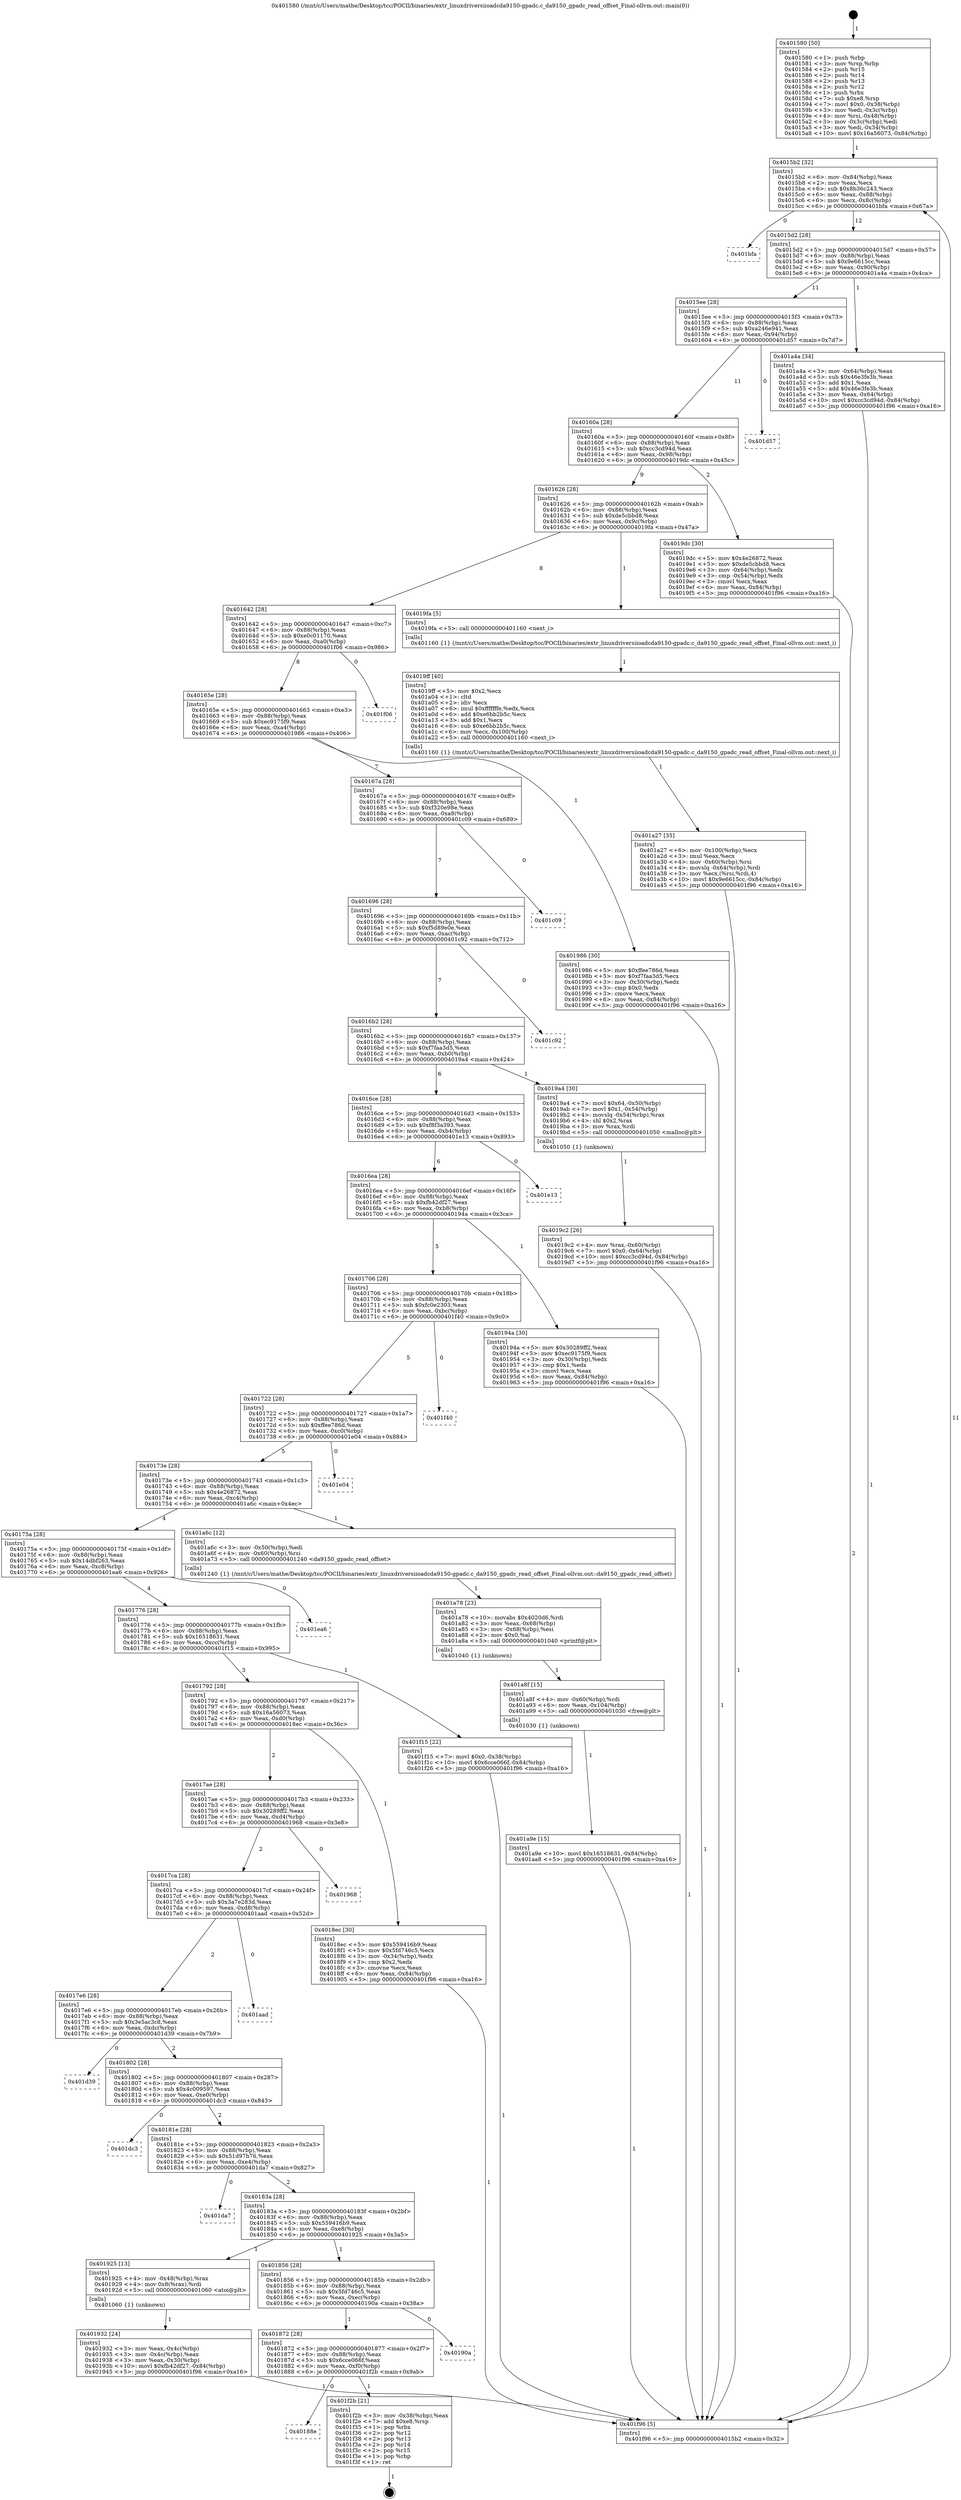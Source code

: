 digraph "0x401580" {
  label = "0x401580 (/mnt/c/Users/mathe/Desktop/tcc/POCII/binaries/extr_linuxdriversiioadcda9150-gpadc.c_da9150_gpadc_read_offset_Final-ollvm.out::main(0))"
  labelloc = "t"
  node[shape=record]

  Entry [label="",width=0.3,height=0.3,shape=circle,fillcolor=black,style=filled]
  "0x4015b2" [label="{
     0x4015b2 [32]\l
     | [instrs]\l
     &nbsp;&nbsp;0x4015b2 \<+6\>: mov -0x84(%rbp),%eax\l
     &nbsp;&nbsp;0x4015b8 \<+2\>: mov %eax,%ecx\l
     &nbsp;&nbsp;0x4015ba \<+6\>: sub $0x8b36c243,%ecx\l
     &nbsp;&nbsp;0x4015c0 \<+6\>: mov %eax,-0x88(%rbp)\l
     &nbsp;&nbsp;0x4015c6 \<+6\>: mov %ecx,-0x8c(%rbp)\l
     &nbsp;&nbsp;0x4015cc \<+6\>: je 0000000000401bfa \<main+0x67a\>\l
  }"]
  "0x401bfa" [label="{
     0x401bfa\l
  }", style=dashed]
  "0x4015d2" [label="{
     0x4015d2 [28]\l
     | [instrs]\l
     &nbsp;&nbsp;0x4015d2 \<+5\>: jmp 00000000004015d7 \<main+0x57\>\l
     &nbsp;&nbsp;0x4015d7 \<+6\>: mov -0x88(%rbp),%eax\l
     &nbsp;&nbsp;0x4015dd \<+5\>: sub $0x9e6615cc,%eax\l
     &nbsp;&nbsp;0x4015e2 \<+6\>: mov %eax,-0x90(%rbp)\l
     &nbsp;&nbsp;0x4015e8 \<+6\>: je 0000000000401a4a \<main+0x4ca\>\l
  }"]
  Exit [label="",width=0.3,height=0.3,shape=circle,fillcolor=black,style=filled,peripheries=2]
  "0x401a4a" [label="{
     0x401a4a [34]\l
     | [instrs]\l
     &nbsp;&nbsp;0x401a4a \<+3\>: mov -0x64(%rbp),%eax\l
     &nbsp;&nbsp;0x401a4d \<+5\>: sub $0x46e3fe3b,%eax\l
     &nbsp;&nbsp;0x401a52 \<+3\>: add $0x1,%eax\l
     &nbsp;&nbsp;0x401a55 \<+5\>: add $0x46e3fe3b,%eax\l
     &nbsp;&nbsp;0x401a5a \<+3\>: mov %eax,-0x64(%rbp)\l
     &nbsp;&nbsp;0x401a5d \<+10\>: movl $0xcc3cd94d,-0x84(%rbp)\l
     &nbsp;&nbsp;0x401a67 \<+5\>: jmp 0000000000401f96 \<main+0xa16\>\l
  }"]
  "0x4015ee" [label="{
     0x4015ee [28]\l
     | [instrs]\l
     &nbsp;&nbsp;0x4015ee \<+5\>: jmp 00000000004015f3 \<main+0x73\>\l
     &nbsp;&nbsp;0x4015f3 \<+6\>: mov -0x88(%rbp),%eax\l
     &nbsp;&nbsp;0x4015f9 \<+5\>: sub $0xa246e941,%eax\l
     &nbsp;&nbsp;0x4015fe \<+6\>: mov %eax,-0x94(%rbp)\l
     &nbsp;&nbsp;0x401604 \<+6\>: je 0000000000401d57 \<main+0x7d7\>\l
  }"]
  "0x40188e" [label="{
     0x40188e\l
  }", style=dashed]
  "0x401d57" [label="{
     0x401d57\l
  }", style=dashed]
  "0x40160a" [label="{
     0x40160a [28]\l
     | [instrs]\l
     &nbsp;&nbsp;0x40160a \<+5\>: jmp 000000000040160f \<main+0x8f\>\l
     &nbsp;&nbsp;0x40160f \<+6\>: mov -0x88(%rbp),%eax\l
     &nbsp;&nbsp;0x401615 \<+5\>: sub $0xcc3cd94d,%eax\l
     &nbsp;&nbsp;0x40161a \<+6\>: mov %eax,-0x98(%rbp)\l
     &nbsp;&nbsp;0x401620 \<+6\>: je 00000000004019dc \<main+0x45c\>\l
  }"]
  "0x401f2b" [label="{
     0x401f2b [21]\l
     | [instrs]\l
     &nbsp;&nbsp;0x401f2b \<+3\>: mov -0x38(%rbp),%eax\l
     &nbsp;&nbsp;0x401f2e \<+7\>: add $0xe8,%rsp\l
     &nbsp;&nbsp;0x401f35 \<+1\>: pop %rbx\l
     &nbsp;&nbsp;0x401f36 \<+2\>: pop %r12\l
     &nbsp;&nbsp;0x401f38 \<+2\>: pop %r13\l
     &nbsp;&nbsp;0x401f3a \<+2\>: pop %r14\l
     &nbsp;&nbsp;0x401f3c \<+2\>: pop %r15\l
     &nbsp;&nbsp;0x401f3e \<+1\>: pop %rbp\l
     &nbsp;&nbsp;0x401f3f \<+1\>: ret\l
  }"]
  "0x4019dc" [label="{
     0x4019dc [30]\l
     | [instrs]\l
     &nbsp;&nbsp;0x4019dc \<+5\>: mov $0x4e26872,%eax\l
     &nbsp;&nbsp;0x4019e1 \<+5\>: mov $0xde5cbbd8,%ecx\l
     &nbsp;&nbsp;0x4019e6 \<+3\>: mov -0x64(%rbp),%edx\l
     &nbsp;&nbsp;0x4019e9 \<+3\>: cmp -0x54(%rbp),%edx\l
     &nbsp;&nbsp;0x4019ec \<+3\>: cmovl %ecx,%eax\l
     &nbsp;&nbsp;0x4019ef \<+6\>: mov %eax,-0x84(%rbp)\l
     &nbsp;&nbsp;0x4019f5 \<+5\>: jmp 0000000000401f96 \<main+0xa16\>\l
  }"]
  "0x401626" [label="{
     0x401626 [28]\l
     | [instrs]\l
     &nbsp;&nbsp;0x401626 \<+5\>: jmp 000000000040162b \<main+0xab\>\l
     &nbsp;&nbsp;0x40162b \<+6\>: mov -0x88(%rbp),%eax\l
     &nbsp;&nbsp;0x401631 \<+5\>: sub $0xde5cbbd8,%eax\l
     &nbsp;&nbsp;0x401636 \<+6\>: mov %eax,-0x9c(%rbp)\l
     &nbsp;&nbsp;0x40163c \<+6\>: je 00000000004019fa \<main+0x47a\>\l
  }"]
  "0x401872" [label="{
     0x401872 [28]\l
     | [instrs]\l
     &nbsp;&nbsp;0x401872 \<+5\>: jmp 0000000000401877 \<main+0x2f7\>\l
     &nbsp;&nbsp;0x401877 \<+6\>: mov -0x88(%rbp),%eax\l
     &nbsp;&nbsp;0x40187d \<+5\>: sub $0x6cce066f,%eax\l
     &nbsp;&nbsp;0x401882 \<+6\>: mov %eax,-0xf0(%rbp)\l
     &nbsp;&nbsp;0x401888 \<+6\>: je 0000000000401f2b \<main+0x9ab\>\l
  }"]
  "0x4019fa" [label="{
     0x4019fa [5]\l
     | [instrs]\l
     &nbsp;&nbsp;0x4019fa \<+5\>: call 0000000000401160 \<next_i\>\l
     | [calls]\l
     &nbsp;&nbsp;0x401160 \{1\} (/mnt/c/Users/mathe/Desktop/tcc/POCII/binaries/extr_linuxdriversiioadcda9150-gpadc.c_da9150_gpadc_read_offset_Final-ollvm.out::next_i)\l
  }"]
  "0x401642" [label="{
     0x401642 [28]\l
     | [instrs]\l
     &nbsp;&nbsp;0x401642 \<+5\>: jmp 0000000000401647 \<main+0xc7\>\l
     &nbsp;&nbsp;0x401647 \<+6\>: mov -0x88(%rbp),%eax\l
     &nbsp;&nbsp;0x40164d \<+5\>: sub $0xe0c01170,%eax\l
     &nbsp;&nbsp;0x401652 \<+6\>: mov %eax,-0xa0(%rbp)\l
     &nbsp;&nbsp;0x401658 \<+6\>: je 0000000000401f06 \<main+0x986\>\l
  }"]
  "0x40190a" [label="{
     0x40190a\l
  }", style=dashed]
  "0x401f06" [label="{
     0x401f06\l
  }", style=dashed]
  "0x40165e" [label="{
     0x40165e [28]\l
     | [instrs]\l
     &nbsp;&nbsp;0x40165e \<+5\>: jmp 0000000000401663 \<main+0xe3\>\l
     &nbsp;&nbsp;0x401663 \<+6\>: mov -0x88(%rbp),%eax\l
     &nbsp;&nbsp;0x401669 \<+5\>: sub $0xec9175f9,%eax\l
     &nbsp;&nbsp;0x40166e \<+6\>: mov %eax,-0xa4(%rbp)\l
     &nbsp;&nbsp;0x401674 \<+6\>: je 0000000000401986 \<main+0x406\>\l
  }"]
  "0x401a9e" [label="{
     0x401a9e [15]\l
     | [instrs]\l
     &nbsp;&nbsp;0x401a9e \<+10\>: movl $0x16518631,-0x84(%rbp)\l
     &nbsp;&nbsp;0x401aa8 \<+5\>: jmp 0000000000401f96 \<main+0xa16\>\l
  }"]
  "0x401986" [label="{
     0x401986 [30]\l
     | [instrs]\l
     &nbsp;&nbsp;0x401986 \<+5\>: mov $0xffee786d,%eax\l
     &nbsp;&nbsp;0x40198b \<+5\>: mov $0xf7faa3d5,%ecx\l
     &nbsp;&nbsp;0x401990 \<+3\>: mov -0x30(%rbp),%edx\l
     &nbsp;&nbsp;0x401993 \<+3\>: cmp $0x0,%edx\l
     &nbsp;&nbsp;0x401996 \<+3\>: cmove %ecx,%eax\l
     &nbsp;&nbsp;0x401999 \<+6\>: mov %eax,-0x84(%rbp)\l
     &nbsp;&nbsp;0x40199f \<+5\>: jmp 0000000000401f96 \<main+0xa16\>\l
  }"]
  "0x40167a" [label="{
     0x40167a [28]\l
     | [instrs]\l
     &nbsp;&nbsp;0x40167a \<+5\>: jmp 000000000040167f \<main+0xff\>\l
     &nbsp;&nbsp;0x40167f \<+6\>: mov -0x88(%rbp),%eax\l
     &nbsp;&nbsp;0x401685 \<+5\>: sub $0xf320e98e,%eax\l
     &nbsp;&nbsp;0x40168a \<+6\>: mov %eax,-0xa8(%rbp)\l
     &nbsp;&nbsp;0x401690 \<+6\>: je 0000000000401c09 \<main+0x689\>\l
  }"]
  "0x401a8f" [label="{
     0x401a8f [15]\l
     | [instrs]\l
     &nbsp;&nbsp;0x401a8f \<+4\>: mov -0x60(%rbp),%rdi\l
     &nbsp;&nbsp;0x401a93 \<+6\>: mov %eax,-0x104(%rbp)\l
     &nbsp;&nbsp;0x401a99 \<+5\>: call 0000000000401030 \<free@plt\>\l
     | [calls]\l
     &nbsp;&nbsp;0x401030 \{1\} (unknown)\l
  }"]
  "0x401c09" [label="{
     0x401c09\l
  }", style=dashed]
  "0x401696" [label="{
     0x401696 [28]\l
     | [instrs]\l
     &nbsp;&nbsp;0x401696 \<+5\>: jmp 000000000040169b \<main+0x11b\>\l
     &nbsp;&nbsp;0x40169b \<+6\>: mov -0x88(%rbp),%eax\l
     &nbsp;&nbsp;0x4016a1 \<+5\>: sub $0xf5d89e0e,%eax\l
     &nbsp;&nbsp;0x4016a6 \<+6\>: mov %eax,-0xac(%rbp)\l
     &nbsp;&nbsp;0x4016ac \<+6\>: je 0000000000401c92 \<main+0x712\>\l
  }"]
  "0x401a78" [label="{
     0x401a78 [23]\l
     | [instrs]\l
     &nbsp;&nbsp;0x401a78 \<+10\>: movabs $0x4020d6,%rdi\l
     &nbsp;&nbsp;0x401a82 \<+3\>: mov %eax,-0x68(%rbp)\l
     &nbsp;&nbsp;0x401a85 \<+3\>: mov -0x68(%rbp),%esi\l
     &nbsp;&nbsp;0x401a88 \<+2\>: mov $0x0,%al\l
     &nbsp;&nbsp;0x401a8a \<+5\>: call 0000000000401040 \<printf@plt\>\l
     | [calls]\l
     &nbsp;&nbsp;0x401040 \{1\} (unknown)\l
  }"]
  "0x401c92" [label="{
     0x401c92\l
  }", style=dashed]
  "0x4016b2" [label="{
     0x4016b2 [28]\l
     | [instrs]\l
     &nbsp;&nbsp;0x4016b2 \<+5\>: jmp 00000000004016b7 \<main+0x137\>\l
     &nbsp;&nbsp;0x4016b7 \<+6\>: mov -0x88(%rbp),%eax\l
     &nbsp;&nbsp;0x4016bd \<+5\>: sub $0xf7faa3d5,%eax\l
     &nbsp;&nbsp;0x4016c2 \<+6\>: mov %eax,-0xb0(%rbp)\l
     &nbsp;&nbsp;0x4016c8 \<+6\>: je 00000000004019a4 \<main+0x424\>\l
  }"]
  "0x401a27" [label="{
     0x401a27 [35]\l
     | [instrs]\l
     &nbsp;&nbsp;0x401a27 \<+6\>: mov -0x100(%rbp),%ecx\l
     &nbsp;&nbsp;0x401a2d \<+3\>: imul %eax,%ecx\l
     &nbsp;&nbsp;0x401a30 \<+4\>: mov -0x60(%rbp),%rsi\l
     &nbsp;&nbsp;0x401a34 \<+4\>: movslq -0x64(%rbp),%rdi\l
     &nbsp;&nbsp;0x401a38 \<+3\>: mov %ecx,(%rsi,%rdi,4)\l
     &nbsp;&nbsp;0x401a3b \<+10\>: movl $0x9e6615cc,-0x84(%rbp)\l
     &nbsp;&nbsp;0x401a45 \<+5\>: jmp 0000000000401f96 \<main+0xa16\>\l
  }"]
  "0x4019a4" [label="{
     0x4019a4 [30]\l
     | [instrs]\l
     &nbsp;&nbsp;0x4019a4 \<+7\>: movl $0x64,-0x50(%rbp)\l
     &nbsp;&nbsp;0x4019ab \<+7\>: movl $0x1,-0x54(%rbp)\l
     &nbsp;&nbsp;0x4019b2 \<+4\>: movslq -0x54(%rbp),%rax\l
     &nbsp;&nbsp;0x4019b6 \<+4\>: shl $0x2,%rax\l
     &nbsp;&nbsp;0x4019ba \<+3\>: mov %rax,%rdi\l
     &nbsp;&nbsp;0x4019bd \<+5\>: call 0000000000401050 \<malloc@plt\>\l
     | [calls]\l
     &nbsp;&nbsp;0x401050 \{1\} (unknown)\l
  }"]
  "0x4016ce" [label="{
     0x4016ce [28]\l
     | [instrs]\l
     &nbsp;&nbsp;0x4016ce \<+5\>: jmp 00000000004016d3 \<main+0x153\>\l
     &nbsp;&nbsp;0x4016d3 \<+6\>: mov -0x88(%rbp),%eax\l
     &nbsp;&nbsp;0x4016d9 \<+5\>: sub $0xf8f3a393,%eax\l
     &nbsp;&nbsp;0x4016de \<+6\>: mov %eax,-0xb4(%rbp)\l
     &nbsp;&nbsp;0x4016e4 \<+6\>: je 0000000000401e13 \<main+0x893\>\l
  }"]
  "0x4019ff" [label="{
     0x4019ff [40]\l
     | [instrs]\l
     &nbsp;&nbsp;0x4019ff \<+5\>: mov $0x2,%ecx\l
     &nbsp;&nbsp;0x401a04 \<+1\>: cltd\l
     &nbsp;&nbsp;0x401a05 \<+2\>: idiv %ecx\l
     &nbsp;&nbsp;0x401a07 \<+6\>: imul $0xfffffffe,%edx,%ecx\l
     &nbsp;&nbsp;0x401a0d \<+6\>: add $0xe6bb2b5c,%ecx\l
     &nbsp;&nbsp;0x401a13 \<+3\>: add $0x1,%ecx\l
     &nbsp;&nbsp;0x401a16 \<+6\>: sub $0xe6bb2b5c,%ecx\l
     &nbsp;&nbsp;0x401a1c \<+6\>: mov %ecx,-0x100(%rbp)\l
     &nbsp;&nbsp;0x401a22 \<+5\>: call 0000000000401160 \<next_i\>\l
     | [calls]\l
     &nbsp;&nbsp;0x401160 \{1\} (/mnt/c/Users/mathe/Desktop/tcc/POCII/binaries/extr_linuxdriversiioadcda9150-gpadc.c_da9150_gpadc_read_offset_Final-ollvm.out::next_i)\l
  }"]
  "0x401e13" [label="{
     0x401e13\l
  }", style=dashed]
  "0x4016ea" [label="{
     0x4016ea [28]\l
     | [instrs]\l
     &nbsp;&nbsp;0x4016ea \<+5\>: jmp 00000000004016ef \<main+0x16f\>\l
     &nbsp;&nbsp;0x4016ef \<+6\>: mov -0x88(%rbp),%eax\l
     &nbsp;&nbsp;0x4016f5 \<+5\>: sub $0xfb42df27,%eax\l
     &nbsp;&nbsp;0x4016fa \<+6\>: mov %eax,-0xb8(%rbp)\l
     &nbsp;&nbsp;0x401700 \<+6\>: je 000000000040194a \<main+0x3ca\>\l
  }"]
  "0x4019c2" [label="{
     0x4019c2 [26]\l
     | [instrs]\l
     &nbsp;&nbsp;0x4019c2 \<+4\>: mov %rax,-0x60(%rbp)\l
     &nbsp;&nbsp;0x4019c6 \<+7\>: movl $0x0,-0x64(%rbp)\l
     &nbsp;&nbsp;0x4019cd \<+10\>: movl $0xcc3cd94d,-0x84(%rbp)\l
     &nbsp;&nbsp;0x4019d7 \<+5\>: jmp 0000000000401f96 \<main+0xa16\>\l
  }"]
  "0x40194a" [label="{
     0x40194a [30]\l
     | [instrs]\l
     &nbsp;&nbsp;0x40194a \<+5\>: mov $0x30289ff2,%eax\l
     &nbsp;&nbsp;0x40194f \<+5\>: mov $0xec9175f9,%ecx\l
     &nbsp;&nbsp;0x401954 \<+3\>: mov -0x30(%rbp),%edx\l
     &nbsp;&nbsp;0x401957 \<+3\>: cmp $0x1,%edx\l
     &nbsp;&nbsp;0x40195a \<+3\>: cmovl %ecx,%eax\l
     &nbsp;&nbsp;0x40195d \<+6\>: mov %eax,-0x84(%rbp)\l
     &nbsp;&nbsp;0x401963 \<+5\>: jmp 0000000000401f96 \<main+0xa16\>\l
  }"]
  "0x401706" [label="{
     0x401706 [28]\l
     | [instrs]\l
     &nbsp;&nbsp;0x401706 \<+5\>: jmp 000000000040170b \<main+0x18b\>\l
     &nbsp;&nbsp;0x40170b \<+6\>: mov -0x88(%rbp),%eax\l
     &nbsp;&nbsp;0x401711 \<+5\>: sub $0xfc0e2303,%eax\l
     &nbsp;&nbsp;0x401716 \<+6\>: mov %eax,-0xbc(%rbp)\l
     &nbsp;&nbsp;0x40171c \<+6\>: je 0000000000401f40 \<main+0x9c0\>\l
  }"]
  "0x401932" [label="{
     0x401932 [24]\l
     | [instrs]\l
     &nbsp;&nbsp;0x401932 \<+3\>: mov %eax,-0x4c(%rbp)\l
     &nbsp;&nbsp;0x401935 \<+3\>: mov -0x4c(%rbp),%eax\l
     &nbsp;&nbsp;0x401938 \<+3\>: mov %eax,-0x30(%rbp)\l
     &nbsp;&nbsp;0x40193b \<+10\>: movl $0xfb42df27,-0x84(%rbp)\l
     &nbsp;&nbsp;0x401945 \<+5\>: jmp 0000000000401f96 \<main+0xa16\>\l
  }"]
  "0x401f40" [label="{
     0x401f40\l
  }", style=dashed]
  "0x401722" [label="{
     0x401722 [28]\l
     | [instrs]\l
     &nbsp;&nbsp;0x401722 \<+5\>: jmp 0000000000401727 \<main+0x1a7\>\l
     &nbsp;&nbsp;0x401727 \<+6\>: mov -0x88(%rbp),%eax\l
     &nbsp;&nbsp;0x40172d \<+5\>: sub $0xffee786d,%eax\l
     &nbsp;&nbsp;0x401732 \<+6\>: mov %eax,-0xc0(%rbp)\l
     &nbsp;&nbsp;0x401738 \<+6\>: je 0000000000401e04 \<main+0x884\>\l
  }"]
  "0x401856" [label="{
     0x401856 [28]\l
     | [instrs]\l
     &nbsp;&nbsp;0x401856 \<+5\>: jmp 000000000040185b \<main+0x2db\>\l
     &nbsp;&nbsp;0x40185b \<+6\>: mov -0x88(%rbp),%eax\l
     &nbsp;&nbsp;0x401861 \<+5\>: sub $0x5fd746c5,%eax\l
     &nbsp;&nbsp;0x401866 \<+6\>: mov %eax,-0xec(%rbp)\l
     &nbsp;&nbsp;0x40186c \<+6\>: je 000000000040190a \<main+0x38a\>\l
  }"]
  "0x401e04" [label="{
     0x401e04\l
  }", style=dashed]
  "0x40173e" [label="{
     0x40173e [28]\l
     | [instrs]\l
     &nbsp;&nbsp;0x40173e \<+5\>: jmp 0000000000401743 \<main+0x1c3\>\l
     &nbsp;&nbsp;0x401743 \<+6\>: mov -0x88(%rbp),%eax\l
     &nbsp;&nbsp;0x401749 \<+5\>: sub $0x4e26872,%eax\l
     &nbsp;&nbsp;0x40174e \<+6\>: mov %eax,-0xc4(%rbp)\l
     &nbsp;&nbsp;0x401754 \<+6\>: je 0000000000401a6c \<main+0x4ec\>\l
  }"]
  "0x401925" [label="{
     0x401925 [13]\l
     | [instrs]\l
     &nbsp;&nbsp;0x401925 \<+4\>: mov -0x48(%rbp),%rax\l
     &nbsp;&nbsp;0x401929 \<+4\>: mov 0x8(%rax),%rdi\l
     &nbsp;&nbsp;0x40192d \<+5\>: call 0000000000401060 \<atoi@plt\>\l
     | [calls]\l
     &nbsp;&nbsp;0x401060 \{1\} (unknown)\l
  }"]
  "0x401a6c" [label="{
     0x401a6c [12]\l
     | [instrs]\l
     &nbsp;&nbsp;0x401a6c \<+3\>: mov -0x50(%rbp),%edi\l
     &nbsp;&nbsp;0x401a6f \<+4\>: mov -0x60(%rbp),%rsi\l
     &nbsp;&nbsp;0x401a73 \<+5\>: call 0000000000401240 \<da9150_gpadc_read_offset\>\l
     | [calls]\l
     &nbsp;&nbsp;0x401240 \{1\} (/mnt/c/Users/mathe/Desktop/tcc/POCII/binaries/extr_linuxdriversiioadcda9150-gpadc.c_da9150_gpadc_read_offset_Final-ollvm.out::da9150_gpadc_read_offset)\l
  }"]
  "0x40175a" [label="{
     0x40175a [28]\l
     | [instrs]\l
     &nbsp;&nbsp;0x40175a \<+5\>: jmp 000000000040175f \<main+0x1df\>\l
     &nbsp;&nbsp;0x40175f \<+6\>: mov -0x88(%rbp),%eax\l
     &nbsp;&nbsp;0x401765 \<+5\>: sub $0x14dbf263,%eax\l
     &nbsp;&nbsp;0x40176a \<+6\>: mov %eax,-0xc8(%rbp)\l
     &nbsp;&nbsp;0x401770 \<+6\>: je 0000000000401ea6 \<main+0x926\>\l
  }"]
  "0x40183a" [label="{
     0x40183a [28]\l
     | [instrs]\l
     &nbsp;&nbsp;0x40183a \<+5\>: jmp 000000000040183f \<main+0x2bf\>\l
     &nbsp;&nbsp;0x40183f \<+6\>: mov -0x88(%rbp),%eax\l
     &nbsp;&nbsp;0x401845 \<+5\>: sub $0x559416b9,%eax\l
     &nbsp;&nbsp;0x40184a \<+6\>: mov %eax,-0xe8(%rbp)\l
     &nbsp;&nbsp;0x401850 \<+6\>: je 0000000000401925 \<main+0x3a5\>\l
  }"]
  "0x401ea6" [label="{
     0x401ea6\l
  }", style=dashed]
  "0x401776" [label="{
     0x401776 [28]\l
     | [instrs]\l
     &nbsp;&nbsp;0x401776 \<+5\>: jmp 000000000040177b \<main+0x1fb\>\l
     &nbsp;&nbsp;0x40177b \<+6\>: mov -0x88(%rbp),%eax\l
     &nbsp;&nbsp;0x401781 \<+5\>: sub $0x16518631,%eax\l
     &nbsp;&nbsp;0x401786 \<+6\>: mov %eax,-0xcc(%rbp)\l
     &nbsp;&nbsp;0x40178c \<+6\>: je 0000000000401f15 \<main+0x995\>\l
  }"]
  "0x401da7" [label="{
     0x401da7\l
  }", style=dashed]
  "0x401f15" [label="{
     0x401f15 [22]\l
     | [instrs]\l
     &nbsp;&nbsp;0x401f15 \<+7\>: movl $0x0,-0x38(%rbp)\l
     &nbsp;&nbsp;0x401f1c \<+10\>: movl $0x6cce066f,-0x84(%rbp)\l
     &nbsp;&nbsp;0x401f26 \<+5\>: jmp 0000000000401f96 \<main+0xa16\>\l
  }"]
  "0x401792" [label="{
     0x401792 [28]\l
     | [instrs]\l
     &nbsp;&nbsp;0x401792 \<+5\>: jmp 0000000000401797 \<main+0x217\>\l
     &nbsp;&nbsp;0x401797 \<+6\>: mov -0x88(%rbp),%eax\l
     &nbsp;&nbsp;0x40179d \<+5\>: sub $0x16a56073,%eax\l
     &nbsp;&nbsp;0x4017a2 \<+6\>: mov %eax,-0xd0(%rbp)\l
     &nbsp;&nbsp;0x4017a8 \<+6\>: je 00000000004018ec \<main+0x36c\>\l
  }"]
  "0x40181e" [label="{
     0x40181e [28]\l
     | [instrs]\l
     &nbsp;&nbsp;0x40181e \<+5\>: jmp 0000000000401823 \<main+0x2a3\>\l
     &nbsp;&nbsp;0x401823 \<+6\>: mov -0x88(%rbp),%eax\l
     &nbsp;&nbsp;0x401829 \<+5\>: sub $0x51d97b76,%eax\l
     &nbsp;&nbsp;0x40182e \<+6\>: mov %eax,-0xe4(%rbp)\l
     &nbsp;&nbsp;0x401834 \<+6\>: je 0000000000401da7 \<main+0x827\>\l
  }"]
  "0x4018ec" [label="{
     0x4018ec [30]\l
     | [instrs]\l
     &nbsp;&nbsp;0x4018ec \<+5\>: mov $0x559416b9,%eax\l
     &nbsp;&nbsp;0x4018f1 \<+5\>: mov $0x5fd746c5,%ecx\l
     &nbsp;&nbsp;0x4018f6 \<+3\>: mov -0x34(%rbp),%edx\l
     &nbsp;&nbsp;0x4018f9 \<+3\>: cmp $0x2,%edx\l
     &nbsp;&nbsp;0x4018fc \<+3\>: cmovne %ecx,%eax\l
     &nbsp;&nbsp;0x4018ff \<+6\>: mov %eax,-0x84(%rbp)\l
     &nbsp;&nbsp;0x401905 \<+5\>: jmp 0000000000401f96 \<main+0xa16\>\l
  }"]
  "0x4017ae" [label="{
     0x4017ae [28]\l
     | [instrs]\l
     &nbsp;&nbsp;0x4017ae \<+5\>: jmp 00000000004017b3 \<main+0x233\>\l
     &nbsp;&nbsp;0x4017b3 \<+6\>: mov -0x88(%rbp),%eax\l
     &nbsp;&nbsp;0x4017b9 \<+5\>: sub $0x30289ff2,%eax\l
     &nbsp;&nbsp;0x4017be \<+6\>: mov %eax,-0xd4(%rbp)\l
     &nbsp;&nbsp;0x4017c4 \<+6\>: je 0000000000401968 \<main+0x3e8\>\l
  }"]
  "0x401f96" [label="{
     0x401f96 [5]\l
     | [instrs]\l
     &nbsp;&nbsp;0x401f96 \<+5\>: jmp 00000000004015b2 \<main+0x32\>\l
  }"]
  "0x401580" [label="{
     0x401580 [50]\l
     | [instrs]\l
     &nbsp;&nbsp;0x401580 \<+1\>: push %rbp\l
     &nbsp;&nbsp;0x401581 \<+3\>: mov %rsp,%rbp\l
     &nbsp;&nbsp;0x401584 \<+2\>: push %r15\l
     &nbsp;&nbsp;0x401586 \<+2\>: push %r14\l
     &nbsp;&nbsp;0x401588 \<+2\>: push %r13\l
     &nbsp;&nbsp;0x40158a \<+2\>: push %r12\l
     &nbsp;&nbsp;0x40158c \<+1\>: push %rbx\l
     &nbsp;&nbsp;0x40158d \<+7\>: sub $0xe8,%rsp\l
     &nbsp;&nbsp;0x401594 \<+7\>: movl $0x0,-0x38(%rbp)\l
     &nbsp;&nbsp;0x40159b \<+3\>: mov %edi,-0x3c(%rbp)\l
     &nbsp;&nbsp;0x40159e \<+4\>: mov %rsi,-0x48(%rbp)\l
     &nbsp;&nbsp;0x4015a2 \<+3\>: mov -0x3c(%rbp),%edi\l
     &nbsp;&nbsp;0x4015a5 \<+3\>: mov %edi,-0x34(%rbp)\l
     &nbsp;&nbsp;0x4015a8 \<+10\>: movl $0x16a56073,-0x84(%rbp)\l
  }"]
  "0x401dc3" [label="{
     0x401dc3\l
  }", style=dashed]
  "0x401968" [label="{
     0x401968\l
  }", style=dashed]
  "0x4017ca" [label="{
     0x4017ca [28]\l
     | [instrs]\l
     &nbsp;&nbsp;0x4017ca \<+5\>: jmp 00000000004017cf \<main+0x24f\>\l
     &nbsp;&nbsp;0x4017cf \<+6\>: mov -0x88(%rbp),%eax\l
     &nbsp;&nbsp;0x4017d5 \<+5\>: sub $0x3a7e283d,%eax\l
     &nbsp;&nbsp;0x4017da \<+6\>: mov %eax,-0xd8(%rbp)\l
     &nbsp;&nbsp;0x4017e0 \<+6\>: je 0000000000401aad \<main+0x52d\>\l
  }"]
  "0x401802" [label="{
     0x401802 [28]\l
     | [instrs]\l
     &nbsp;&nbsp;0x401802 \<+5\>: jmp 0000000000401807 \<main+0x287\>\l
     &nbsp;&nbsp;0x401807 \<+6\>: mov -0x88(%rbp),%eax\l
     &nbsp;&nbsp;0x40180d \<+5\>: sub $0x4c009597,%eax\l
     &nbsp;&nbsp;0x401812 \<+6\>: mov %eax,-0xe0(%rbp)\l
     &nbsp;&nbsp;0x401818 \<+6\>: je 0000000000401dc3 \<main+0x843\>\l
  }"]
  "0x401aad" [label="{
     0x401aad\l
  }", style=dashed]
  "0x4017e6" [label="{
     0x4017e6 [28]\l
     | [instrs]\l
     &nbsp;&nbsp;0x4017e6 \<+5\>: jmp 00000000004017eb \<main+0x26b\>\l
     &nbsp;&nbsp;0x4017eb \<+6\>: mov -0x88(%rbp),%eax\l
     &nbsp;&nbsp;0x4017f1 \<+5\>: sub $0x3e5ac3c8,%eax\l
     &nbsp;&nbsp;0x4017f6 \<+6\>: mov %eax,-0xdc(%rbp)\l
     &nbsp;&nbsp;0x4017fc \<+6\>: je 0000000000401d39 \<main+0x7b9\>\l
  }"]
  "0x401d39" [label="{
     0x401d39\l
  }", style=dashed]
  Entry -> "0x401580" [label=" 1"]
  "0x4015b2" -> "0x401bfa" [label=" 0"]
  "0x4015b2" -> "0x4015d2" [label=" 12"]
  "0x401f2b" -> Exit [label=" 1"]
  "0x4015d2" -> "0x401a4a" [label=" 1"]
  "0x4015d2" -> "0x4015ee" [label=" 11"]
  "0x401872" -> "0x40188e" [label=" 0"]
  "0x4015ee" -> "0x401d57" [label=" 0"]
  "0x4015ee" -> "0x40160a" [label=" 11"]
  "0x401872" -> "0x401f2b" [label=" 1"]
  "0x40160a" -> "0x4019dc" [label=" 2"]
  "0x40160a" -> "0x401626" [label=" 9"]
  "0x401856" -> "0x401872" [label=" 1"]
  "0x401626" -> "0x4019fa" [label=" 1"]
  "0x401626" -> "0x401642" [label=" 8"]
  "0x401856" -> "0x40190a" [label=" 0"]
  "0x401642" -> "0x401f06" [label=" 0"]
  "0x401642" -> "0x40165e" [label=" 8"]
  "0x401f15" -> "0x401f96" [label=" 1"]
  "0x40165e" -> "0x401986" [label=" 1"]
  "0x40165e" -> "0x40167a" [label=" 7"]
  "0x401a9e" -> "0x401f96" [label=" 1"]
  "0x40167a" -> "0x401c09" [label=" 0"]
  "0x40167a" -> "0x401696" [label=" 7"]
  "0x401a8f" -> "0x401a9e" [label=" 1"]
  "0x401696" -> "0x401c92" [label=" 0"]
  "0x401696" -> "0x4016b2" [label=" 7"]
  "0x401a78" -> "0x401a8f" [label=" 1"]
  "0x4016b2" -> "0x4019a4" [label=" 1"]
  "0x4016b2" -> "0x4016ce" [label=" 6"]
  "0x401a6c" -> "0x401a78" [label=" 1"]
  "0x4016ce" -> "0x401e13" [label=" 0"]
  "0x4016ce" -> "0x4016ea" [label=" 6"]
  "0x401a4a" -> "0x401f96" [label=" 1"]
  "0x4016ea" -> "0x40194a" [label=" 1"]
  "0x4016ea" -> "0x401706" [label=" 5"]
  "0x401a27" -> "0x401f96" [label=" 1"]
  "0x401706" -> "0x401f40" [label=" 0"]
  "0x401706" -> "0x401722" [label=" 5"]
  "0x4019ff" -> "0x401a27" [label=" 1"]
  "0x401722" -> "0x401e04" [label=" 0"]
  "0x401722" -> "0x40173e" [label=" 5"]
  "0x4019fa" -> "0x4019ff" [label=" 1"]
  "0x40173e" -> "0x401a6c" [label=" 1"]
  "0x40173e" -> "0x40175a" [label=" 4"]
  "0x4019dc" -> "0x401f96" [label=" 2"]
  "0x40175a" -> "0x401ea6" [label=" 0"]
  "0x40175a" -> "0x401776" [label=" 4"]
  "0x4019a4" -> "0x4019c2" [label=" 1"]
  "0x401776" -> "0x401f15" [label=" 1"]
  "0x401776" -> "0x401792" [label=" 3"]
  "0x401986" -> "0x401f96" [label=" 1"]
  "0x401792" -> "0x4018ec" [label=" 1"]
  "0x401792" -> "0x4017ae" [label=" 2"]
  "0x4018ec" -> "0x401f96" [label=" 1"]
  "0x401580" -> "0x4015b2" [label=" 1"]
  "0x401f96" -> "0x4015b2" [label=" 11"]
  "0x401932" -> "0x401f96" [label=" 1"]
  "0x4017ae" -> "0x401968" [label=" 0"]
  "0x4017ae" -> "0x4017ca" [label=" 2"]
  "0x401925" -> "0x401932" [label=" 1"]
  "0x4017ca" -> "0x401aad" [label=" 0"]
  "0x4017ca" -> "0x4017e6" [label=" 2"]
  "0x40183a" -> "0x401925" [label=" 1"]
  "0x4017e6" -> "0x401d39" [label=" 0"]
  "0x4017e6" -> "0x401802" [label=" 2"]
  "0x40183a" -> "0x401856" [label=" 1"]
  "0x401802" -> "0x401dc3" [label=" 0"]
  "0x401802" -> "0x40181e" [label=" 2"]
  "0x40194a" -> "0x401f96" [label=" 1"]
  "0x40181e" -> "0x401da7" [label=" 0"]
  "0x40181e" -> "0x40183a" [label=" 2"]
  "0x4019c2" -> "0x401f96" [label=" 1"]
}
